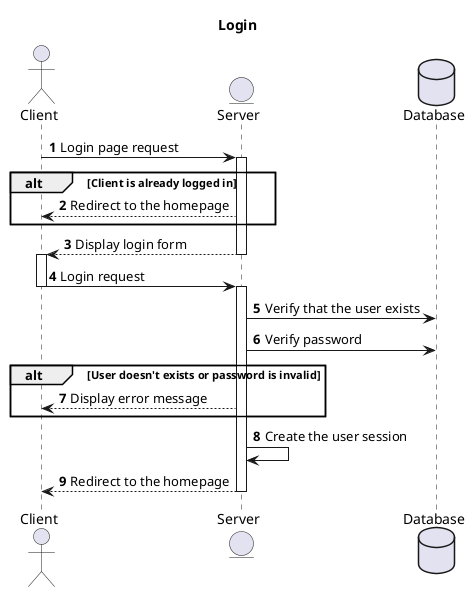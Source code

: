 @startuml

title Login
autonumber

actor Client
entity Server
Database Database

Client -> Server : Login page request

activate Server

alt Client is already logged in
    Server --> Client : Redirect to the homepage
end

Server --> Client : Display login form

deactivate Server

activate Client

Client -> Server : Login request

deactivate Client

activate Server

Server -> Database : Verify that the user exists

Server -> Database : Verify password

alt User doesn't exists or password is invalid
    Server --> Client : Display error message
end

Server -> Server : Create the user session

Server --> Client : Redirect to the homepage

deactivate Server

@enduml
